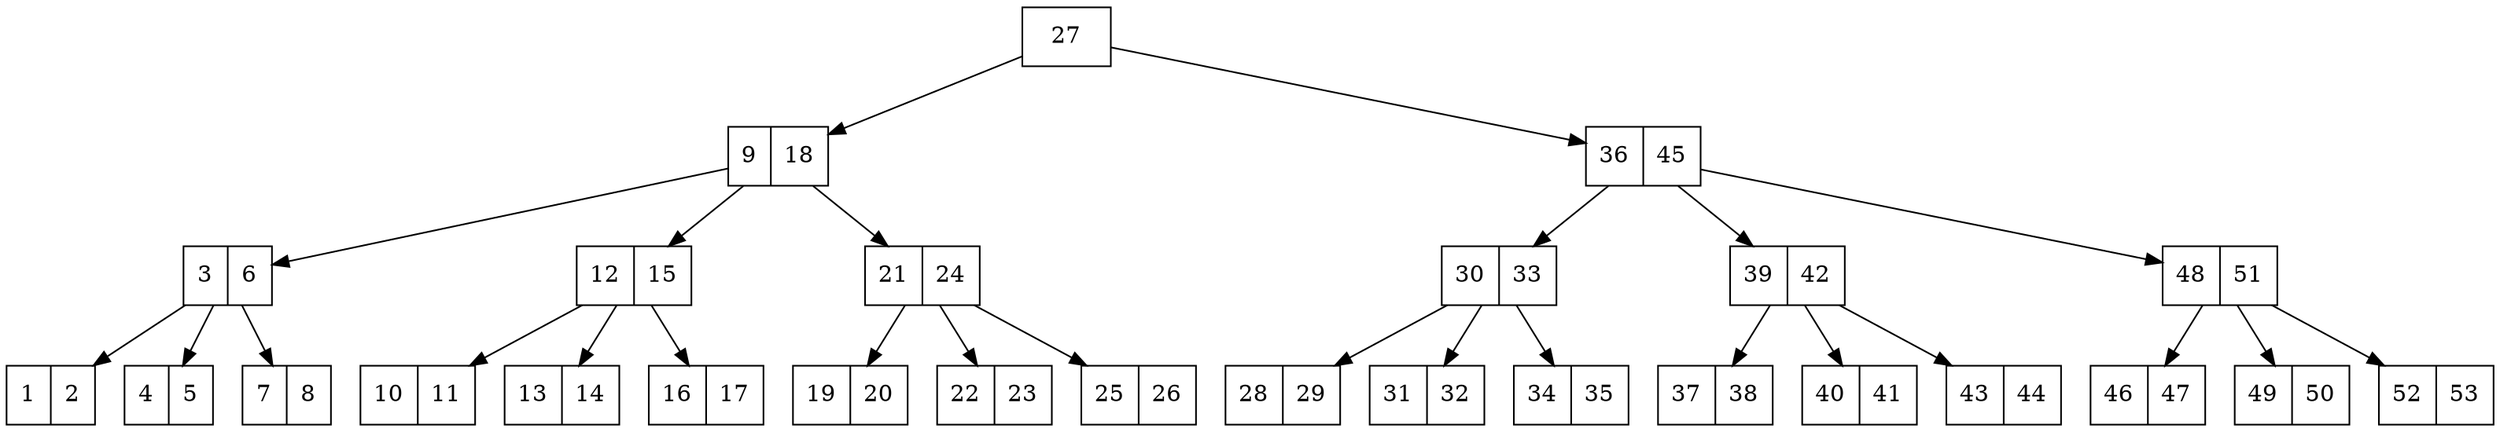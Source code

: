 digraph {
"0x23247a0"[shape=record, label="{{ 27} } "];
"0x2323f20"[shape=record, label="{{ 9|18} } "];
"0x2323ca0"[shape=record, label="{{ 3|6} } "];
"0x2323c20"[shape=record, label="{{ 1|2} } "];
"0x2323ca0"->"0x2323c20"
"0x2323d20"[shape=record, label="{{ 4|5} } "];
"0x2323ca0"->"0x2323d20"
"0x2323da0"[shape=record, label="{{ 7|8} } "];
"0x2323ca0"->"0x2323da0"
"0x2323f20"->"0x2323ca0"
"0x2323fa0"[shape=record, label="{{ 12|15} } "];
"0x2323e20"[shape=record, label="{{ 10|11} } "];
"0x2323fa0"->"0x2323e20"
"0x2323ea0"[shape=record, label="{{ 13|14} } "];
"0x2323fa0"->"0x2323ea0"
"0x2324020"[shape=record, label="{{ 16|17} } "];
"0x2323fa0"->"0x2324020"
"0x2323f20"->"0x2323fa0"
"0x23241a0"[shape=record, label="{{ 21|24} } "];
"0x23240a0"[shape=record, label="{{ 19|20} } "];
"0x23241a0"->"0x23240a0"
"0x2324120"[shape=record, label="{{ 22|23} } "];
"0x23241a0"->"0x2324120"
"0x2324220"[shape=record, label="{{ 25|26} } "];
"0x23241a0"->"0x2324220"
"0x2323f20"->"0x23241a0"
"0x23247a0"->"0x2323f20"
"0x2324820"[shape=record, label="{{ 36|45} } "];
"0x23243a0"[shape=record, label="{{ 30|33} } "];
"0x23242a0"[shape=record, label="{{ 28|29} } "];
"0x23243a0"->"0x23242a0"
"0x2324320"[shape=record, label="{{ 31|32} } "];
"0x23243a0"->"0x2324320"
"0x2324420"[shape=record, label="{{ 34|35} } "];
"0x23243a0"->"0x2324420"
"0x2324820"->"0x23243a0"
"0x23245a0"[shape=record, label="{{ 39|42} } "];
"0x23244a0"[shape=record, label="{{ 37|38} } "];
"0x23245a0"->"0x23244a0"
"0x2324520"[shape=record, label="{{ 40|41} } "];
"0x23245a0"->"0x2324520"
"0x2324620"[shape=record, label="{{ 43|44} } "];
"0x23245a0"->"0x2324620"
"0x2324820"->"0x23245a0"
"0x23248a0"[shape=record, label="{{ 48|51} } "];
"0x23246a0"[shape=record, label="{{ 46|47} } "];
"0x23248a0"->"0x23246a0"
"0x2324720"[shape=record, label="{{ 49|50} } "];
"0x23248a0"->"0x2324720"
"0x2324920"[shape=record, label="{{ 52|53} } "];
"0x23248a0"->"0x2324920"
"0x2324820"->"0x23248a0"
"0x23247a0"->"0x2324820"
 }

